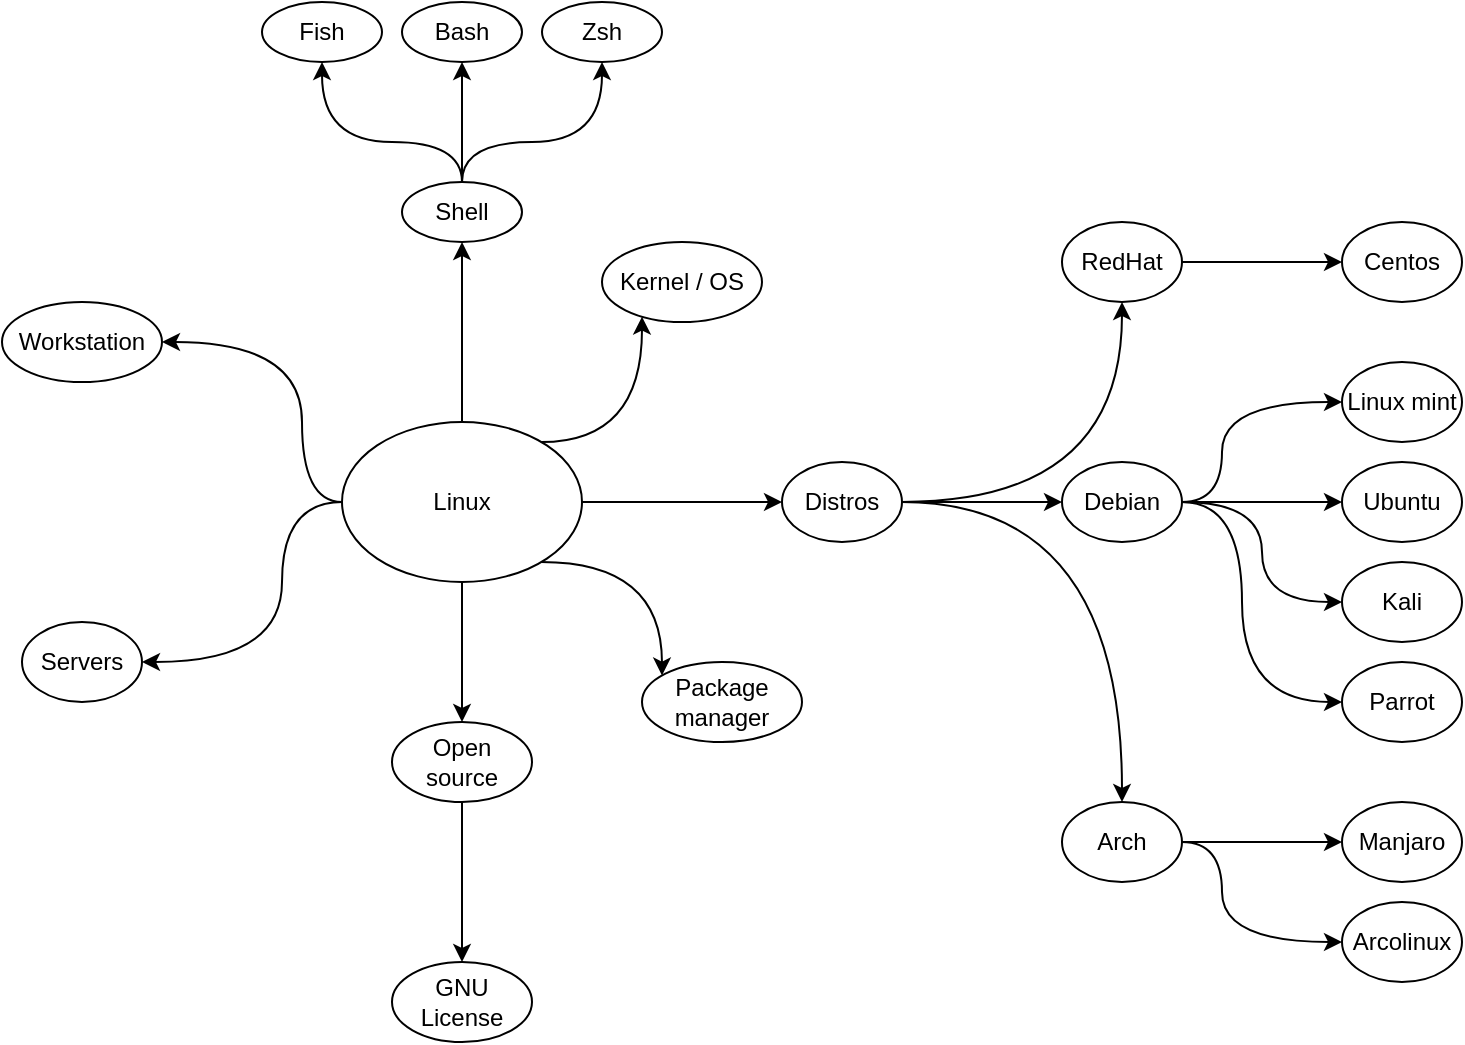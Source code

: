 <mxfile>
    <diagram id="7T6WQuN7fq1QBqvghNXi" name="Page-1">
        <mxGraphModel dx="1180" dy="817" grid="1" gridSize="10" guides="1" tooltips="1" connect="1" arrows="1" fold="1" page="1" pageScale="1" pageWidth="827" pageHeight="1169" math="0" shadow="0">
            <root>
                <mxCell id="0"/>
                <mxCell id="1" parent="0"/>
                <mxCell id="4" value="" style="edgeStyle=orthogonalEdgeStyle;rounded=0;orthogonalLoop=1;jettySize=auto;html=1;" edge="1" parent="1" source="2" target="3">
                    <mxGeometry relative="1" as="geometry"/>
                </mxCell>
                <mxCell id="6" value="" style="edgeStyle=orthogonalEdgeStyle;rounded=0;orthogonalLoop=1;jettySize=auto;html=1;" edge="1" parent="1" source="2" target="5">
                    <mxGeometry relative="1" as="geometry"/>
                </mxCell>
                <mxCell id="8" value="" style="edgeStyle=orthogonalEdgeStyle;orthogonalLoop=1;jettySize=auto;html=1;curved=1;" edge="1" parent="1" source="2" target="7">
                    <mxGeometry relative="1" as="geometry">
                        <Array as="points">
                            <mxPoint x="310" y="300"/>
                            <mxPoint x="310" y="380"/>
                        </Array>
                    </mxGeometry>
                </mxCell>
                <mxCell id="10" value="" style="edgeStyle=orthogonalEdgeStyle;rounded=0;orthogonalLoop=1;jettySize=auto;html=1;" edge="1" parent="1" source="2" target="9">
                    <mxGeometry relative="1" as="geometry"/>
                </mxCell>
                <mxCell id="2" value="Linux" style="ellipse;whiteSpace=wrap;html=1;" vertex="1" parent="1">
                    <mxGeometry x="340" y="260" width="120" height="80" as="geometry"/>
                </mxCell>
                <mxCell id="14" value="" style="edgeStyle=orthogonalEdgeStyle;orthogonalLoop=1;jettySize=auto;html=1;curved=1;" edge="1" parent="1" source="3" target="13">
                    <mxGeometry relative="1" as="geometry"/>
                </mxCell>
                <mxCell id="16" value="" style="edgeStyle=orthogonalEdgeStyle;orthogonalLoop=1;jettySize=auto;html=1;curved=1;" edge="1" parent="1" source="3" target="15">
                    <mxGeometry relative="1" as="geometry"/>
                </mxCell>
                <mxCell id="18" value="" style="edgeStyle=orthogonalEdgeStyle;orthogonalLoop=1;jettySize=auto;html=1;curved=1;" edge="1" parent="1" source="3" target="17">
                    <mxGeometry relative="1" as="geometry"/>
                </mxCell>
                <mxCell id="3" value="Distros" style="ellipse;whiteSpace=wrap;html=1;" vertex="1" parent="1">
                    <mxGeometry x="560" y="280" width="60" height="40" as="geometry"/>
                </mxCell>
                <mxCell id="38" value="" style="edgeStyle=orthogonalEdgeStyle;curved=1;orthogonalLoop=1;jettySize=auto;html=1;strokeColor=#000000;" edge="1" parent="1" source="5" target="34">
                    <mxGeometry relative="1" as="geometry"/>
                </mxCell>
                <mxCell id="5" value="Shell" style="ellipse;whiteSpace=wrap;html=1;" vertex="1" parent="1">
                    <mxGeometry x="370" y="140" width="60" height="30" as="geometry"/>
                </mxCell>
                <mxCell id="7" value="Servers" style="ellipse;whiteSpace=wrap;html=1;" vertex="1" parent="1">
                    <mxGeometry x="180" y="360" width="60" height="40" as="geometry"/>
                </mxCell>
                <mxCell id="12" value="" style="edgeStyle=orthogonalEdgeStyle;rounded=0;orthogonalLoop=1;jettySize=auto;html=1;" edge="1" parent="1" source="9" target="11">
                    <mxGeometry relative="1" as="geometry"/>
                </mxCell>
                <mxCell id="9" value="Open source" style="ellipse;whiteSpace=wrap;html=1;" vertex="1" parent="1">
                    <mxGeometry x="365" y="410" width="70" height="40" as="geometry"/>
                </mxCell>
                <mxCell id="11" value="GNU License" style="ellipse;whiteSpace=wrap;html=1;" vertex="1" parent="1">
                    <mxGeometry x="365" y="530" width="70" height="40" as="geometry"/>
                </mxCell>
                <mxCell id="20" value="" style="edgeStyle=orthogonalEdgeStyle;curved=1;orthogonalLoop=1;jettySize=auto;html=1;strokeColor=#000000;" edge="1" parent="1" source="13" target="19">
                    <mxGeometry relative="1" as="geometry"/>
                </mxCell>
                <mxCell id="13" value="Debian" style="ellipse;whiteSpace=wrap;html=1;" vertex="1" parent="1">
                    <mxGeometry x="700" y="280" width="60" height="40" as="geometry"/>
                </mxCell>
                <mxCell id="24" value="" style="edgeStyle=orthogonalEdgeStyle;curved=1;orthogonalLoop=1;jettySize=auto;html=1;strokeColor=#000000;" edge="1" parent="1" source="15" target="25">
                    <mxGeometry relative="1" as="geometry">
                        <mxPoint x="810" y="460" as="targetPoint"/>
                        <Array as="points">
                            <mxPoint x="850" y="480"/>
                        </Array>
                    </mxGeometry>
                </mxCell>
                <mxCell id="15" value="Arch" style="ellipse;whiteSpace=wrap;html=1;" vertex="1" parent="1">
                    <mxGeometry x="700" y="450" width="60" height="40" as="geometry"/>
                </mxCell>
                <mxCell id="27" value="" style="edgeStyle=orthogonalEdgeStyle;curved=1;orthogonalLoop=1;jettySize=auto;html=1;strokeColor=#000000;" edge="1" parent="1" source="17" target="26">
                    <mxGeometry relative="1" as="geometry"/>
                </mxCell>
                <mxCell id="17" value="RedHat" style="ellipse;whiteSpace=wrap;html=1;" vertex="1" parent="1">
                    <mxGeometry x="700" y="160" width="60" height="40" as="geometry"/>
                </mxCell>
                <mxCell id="19" value="Ubuntu" style="ellipse;whiteSpace=wrap;html=1;" vertex="1" parent="1">
                    <mxGeometry x="840" y="280" width="60" height="40" as="geometry"/>
                </mxCell>
                <mxCell id="22" value="" style="edgeStyle=orthogonalEdgeStyle;curved=1;orthogonalLoop=1;jettySize=auto;html=1;strokeColor=#000000;" edge="1" parent="1" target="23" source="13">
                    <mxGeometry relative="1" as="geometry">
                        <mxPoint x="780" y="380" as="sourcePoint"/>
                        <Array as="points">
                            <mxPoint x="800" y="300"/>
                            <mxPoint x="800" y="350"/>
                        </Array>
                    </mxGeometry>
                </mxCell>
                <mxCell id="23" value="Kali" style="ellipse;whiteSpace=wrap;html=1;" vertex="1" parent="1">
                    <mxGeometry x="840" y="330" width="60" height="40" as="geometry"/>
                </mxCell>
                <mxCell id="25" value="Manjaro" style="ellipse;whiteSpace=wrap;html=1;" vertex="1" parent="1">
                    <mxGeometry x="840" y="450" width="60" height="40" as="geometry"/>
                </mxCell>
                <mxCell id="26" value="Centos" style="ellipse;whiteSpace=wrap;html=1;" vertex="1" parent="1">
                    <mxGeometry x="840" y="160" width="60" height="40" as="geometry"/>
                </mxCell>
                <mxCell id="28" value="Linux mint" style="ellipse;whiteSpace=wrap;html=1;" vertex="1" parent="1">
                    <mxGeometry x="840" y="230" width="60" height="40" as="geometry"/>
                </mxCell>
                <mxCell id="29" value="" style="edgeStyle=orthogonalEdgeStyle;curved=1;orthogonalLoop=1;jettySize=auto;html=1;strokeColor=#000000;" edge="1" parent="1" source="13" target="28">
                    <mxGeometry relative="1" as="geometry">
                        <mxPoint x="770" y="310" as="sourcePoint"/>
                        <mxPoint x="850" y="310" as="targetPoint"/>
                        <Array as="points">
                            <mxPoint x="780" y="300"/>
                            <mxPoint x="780" y="250"/>
                        </Array>
                    </mxGeometry>
                </mxCell>
                <mxCell id="30" value="Parrot" style="ellipse;whiteSpace=wrap;html=1;" vertex="1" parent="1">
                    <mxGeometry x="840" y="380" width="60" height="40" as="geometry"/>
                </mxCell>
                <mxCell id="31" value="" style="edgeStyle=orthogonalEdgeStyle;curved=1;orthogonalLoop=1;jettySize=auto;html=1;strokeColor=#000000;" edge="1" parent="1" source="13" target="30">
                    <mxGeometry relative="1" as="geometry">
                        <mxPoint x="770" y="310" as="sourcePoint"/>
                        <mxPoint x="850" y="260" as="targetPoint"/>
                        <Array as="points">
                            <mxPoint x="790" y="300"/>
                            <mxPoint x="790" y="400"/>
                        </Array>
                    </mxGeometry>
                </mxCell>
                <mxCell id="32" value="Arcolinux" style="ellipse;whiteSpace=wrap;html=1;" vertex="1" parent="1">
                    <mxGeometry x="840" y="500" width="60" height="40" as="geometry"/>
                </mxCell>
                <mxCell id="33" value="" style="edgeStyle=orthogonalEdgeStyle;curved=1;orthogonalLoop=1;jettySize=auto;html=1;strokeColor=#000000;" edge="1" parent="1" source="15" target="32">
                    <mxGeometry relative="1" as="geometry">
                        <mxPoint x="680" y="530" as="sourcePoint"/>
                        <mxPoint x="860" y="570" as="targetPoint"/>
                        <Array as="points">
                            <mxPoint x="780" y="470"/>
                            <mxPoint x="780" y="520"/>
                        </Array>
                    </mxGeometry>
                </mxCell>
                <mxCell id="34" value="Bash" style="ellipse;whiteSpace=wrap;html=1;" vertex="1" parent="1">
                    <mxGeometry x="370" y="50" width="60" height="30" as="geometry"/>
                </mxCell>
                <mxCell id="35" value="Zsh" style="ellipse;whiteSpace=wrap;html=1;" vertex="1" parent="1">
                    <mxGeometry x="440" y="50" width="60" height="30" as="geometry"/>
                </mxCell>
                <mxCell id="36" value="Fish" style="ellipse;whiteSpace=wrap;html=1;" vertex="1" parent="1">
                    <mxGeometry x="300" y="50" width="60" height="30" as="geometry"/>
                </mxCell>
                <mxCell id="39" value="" style="edgeStyle=orthogonalEdgeStyle;curved=1;orthogonalLoop=1;jettySize=auto;html=1;strokeColor=#000000;" edge="1" parent="1" source="5" target="35">
                    <mxGeometry relative="1" as="geometry">
                        <mxPoint x="410" y="150" as="sourcePoint"/>
                        <mxPoint x="410" y="90" as="targetPoint"/>
                        <Array as="points">
                            <mxPoint x="400" y="120"/>
                            <mxPoint x="470" y="120"/>
                        </Array>
                    </mxGeometry>
                </mxCell>
                <mxCell id="40" value="" style="edgeStyle=orthogonalEdgeStyle;curved=1;orthogonalLoop=1;jettySize=auto;html=1;strokeColor=#000000;" edge="1" parent="1" source="5" target="36">
                    <mxGeometry relative="1" as="geometry">
                        <mxPoint x="420" y="160" as="sourcePoint"/>
                        <mxPoint x="420" y="100" as="targetPoint"/>
                        <Array as="points">
                            <mxPoint x="400" y="120"/>
                            <mxPoint x="330" y="120"/>
                        </Array>
                    </mxGeometry>
                </mxCell>
                <mxCell id="41" value="Workstation" style="ellipse;whiteSpace=wrap;html=1;" vertex="1" parent="1">
                    <mxGeometry x="170" y="200" width="80" height="40" as="geometry"/>
                </mxCell>
                <mxCell id="42" value="" style="edgeStyle=orthogonalEdgeStyle;orthogonalLoop=1;jettySize=auto;html=1;curved=1;" edge="1" parent="1" source="2" target="41">
                    <mxGeometry relative="1" as="geometry">
                        <mxPoint x="350" y="310" as="sourcePoint"/>
                        <mxPoint x="250" y="390" as="targetPoint"/>
                        <Array as="points">
                            <mxPoint x="320" y="300"/>
                            <mxPoint x="320" y="220"/>
                        </Array>
                    </mxGeometry>
                </mxCell>
                <mxCell id="44" value="Package manager" style="ellipse;whiteSpace=wrap;html=1;" vertex="1" parent="1">
                    <mxGeometry x="490" y="380" width="80" height="40" as="geometry"/>
                </mxCell>
                <mxCell id="45" value="" style="edgeStyle=orthogonalEdgeStyle;orthogonalLoop=1;jettySize=auto;html=1;curved=1;" edge="1" parent="1" source="2" target="44">
                    <mxGeometry relative="1" as="geometry">
                        <mxPoint x="630" y="310" as="sourcePoint"/>
                        <mxPoint x="740" y="460" as="targetPoint"/>
                        <Array as="points">
                            <mxPoint x="500" y="330"/>
                        </Array>
                    </mxGeometry>
                </mxCell>
                <mxCell id="46" value="Kernel / OS" style="ellipse;whiteSpace=wrap;html=1;" vertex="1" parent="1">
                    <mxGeometry x="470" y="170" width="80" height="40" as="geometry"/>
                </mxCell>
                <mxCell id="47" value="" style="edgeStyle=orthogonalEdgeStyle;orthogonalLoop=1;jettySize=auto;html=1;curved=1;" edge="1" parent="1" source="2" target="46">
                    <mxGeometry relative="1" as="geometry">
                        <mxPoint x="449.686" y="340" as="sourcePoint"/>
                        <mxPoint x="510" y="396.771" as="targetPoint"/>
                        <Array as="points">
                            <mxPoint x="490" y="270"/>
                        </Array>
                    </mxGeometry>
                </mxCell>
            </root>
        </mxGraphModel>
    </diagram>
</mxfile>
